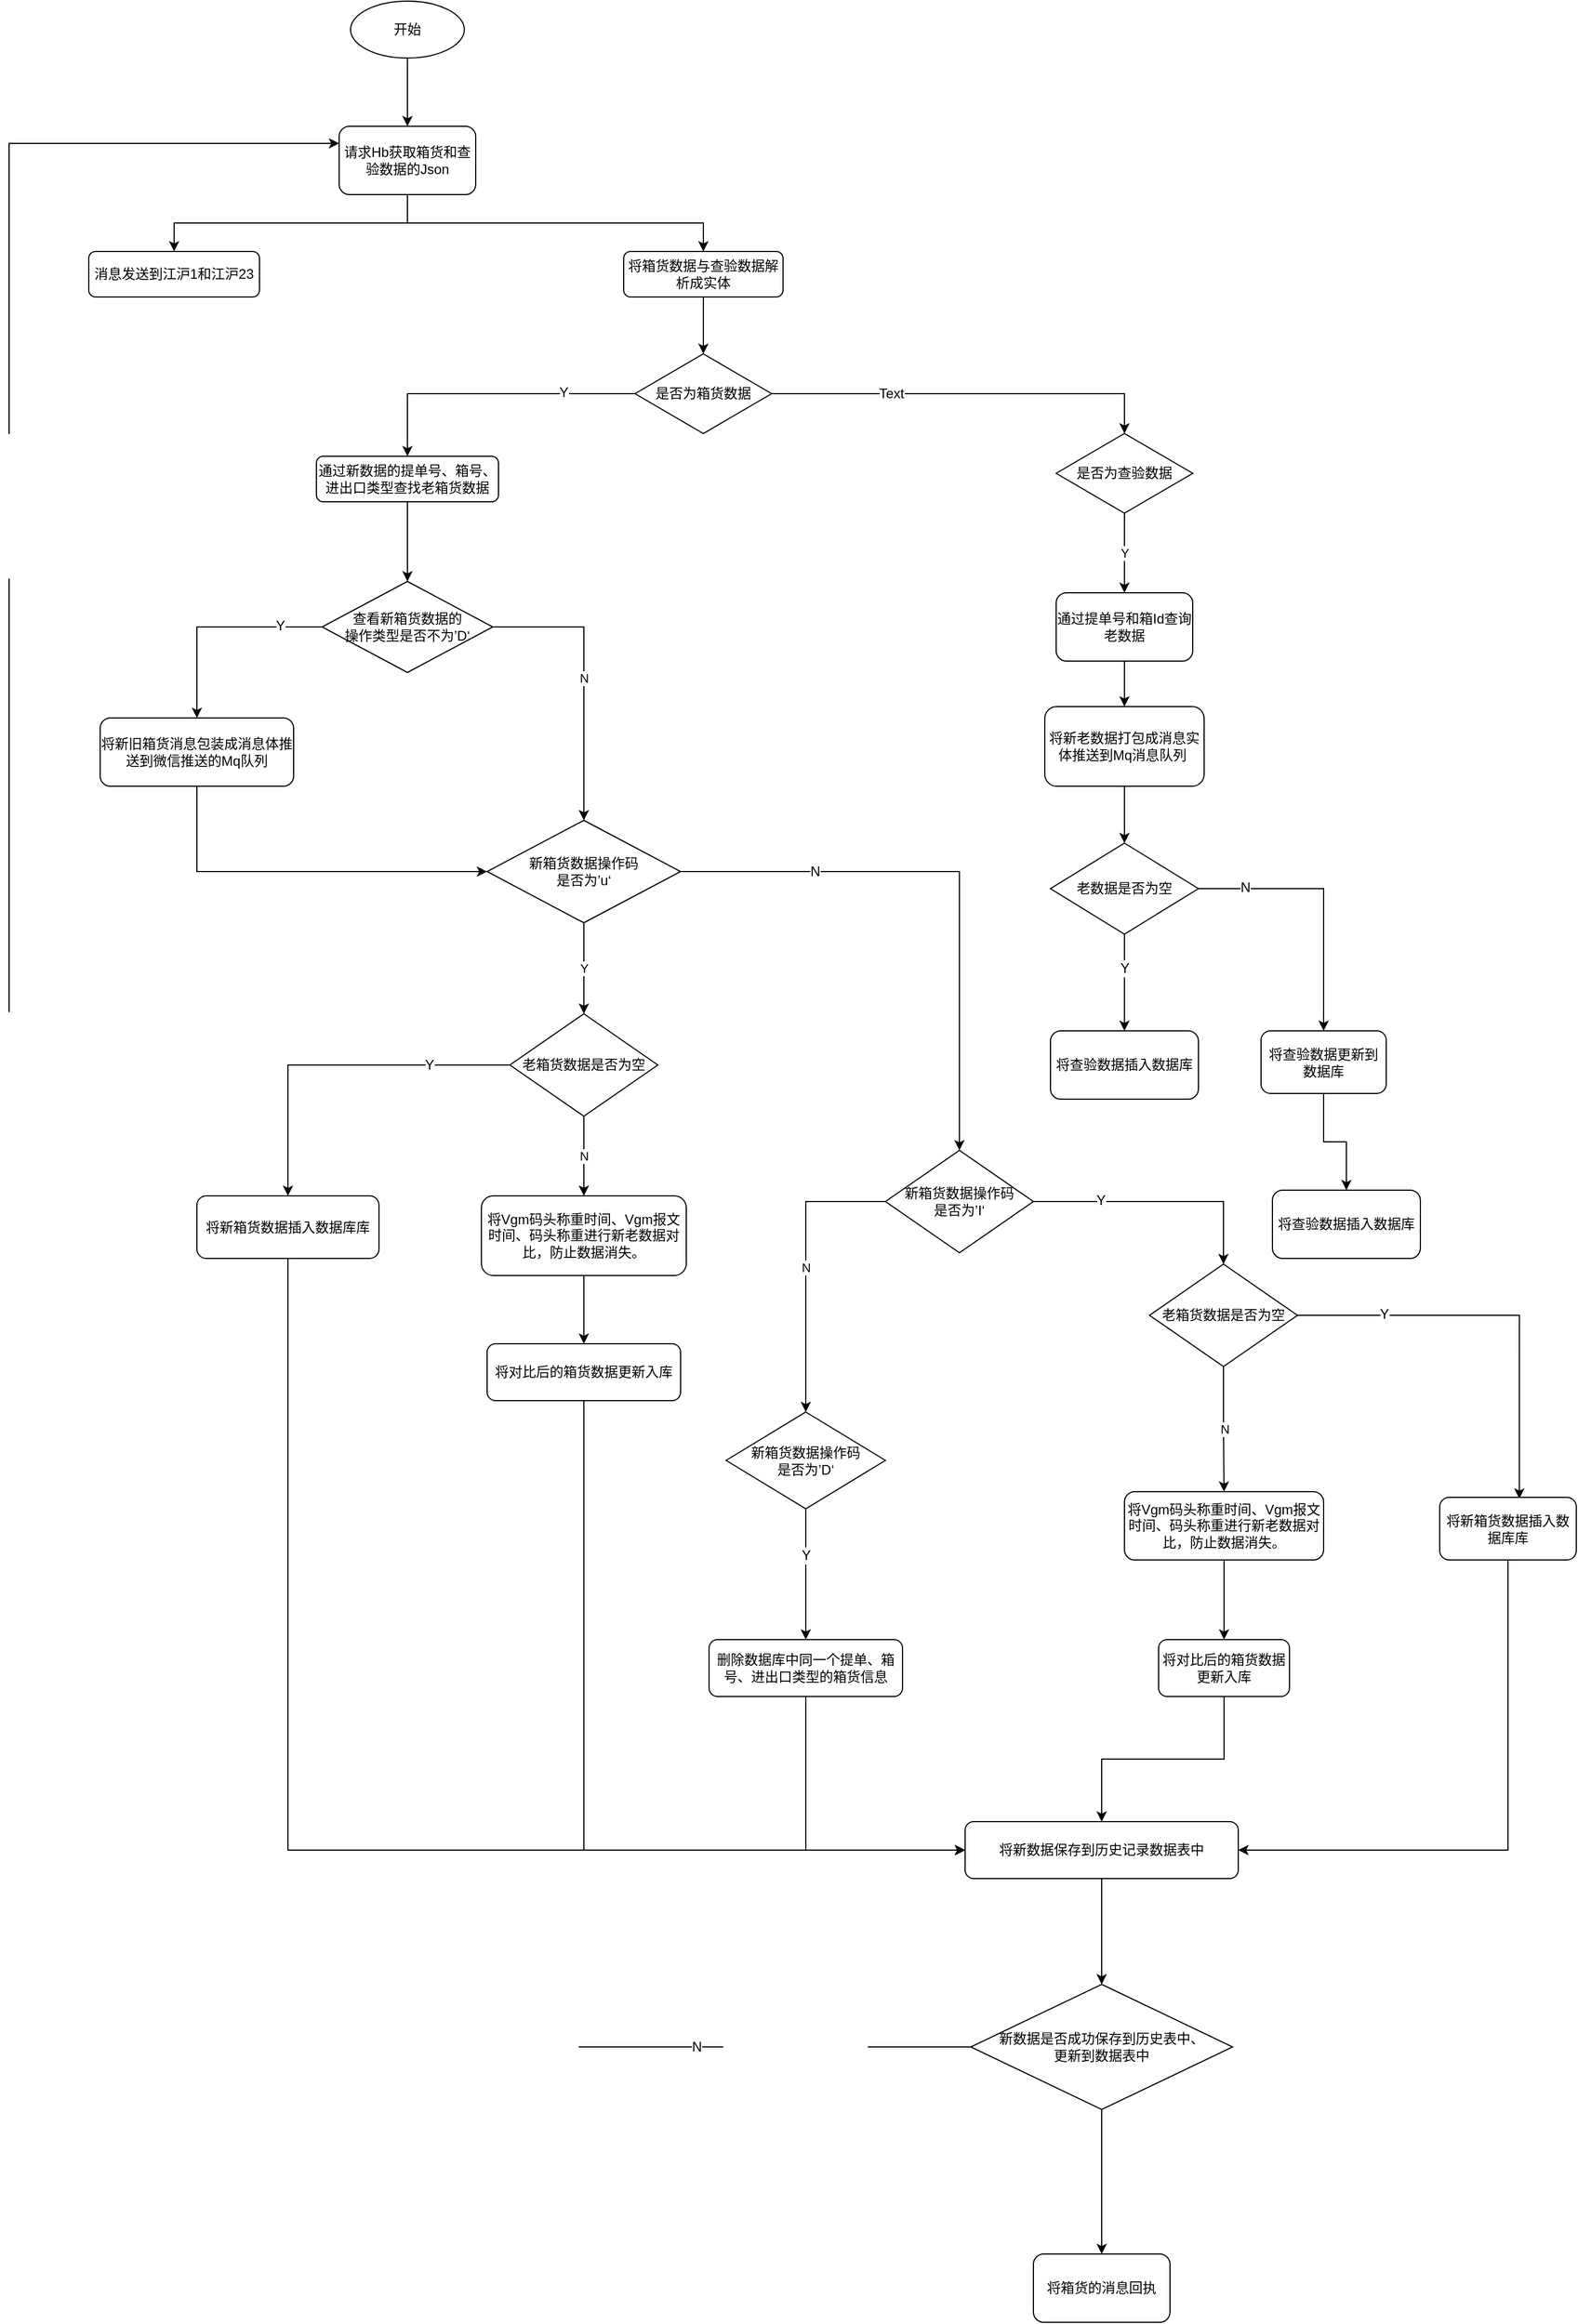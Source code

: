 <mxfile pages="1" version="11.2.5" type="github"><diagram id="jrFILok0wZWimRiEmI2U" name="第 1 页"><mxGraphModel dx="1406" dy="764" grid="1" gridSize="10" guides="1" tooltips="1" connect="1" arrows="1" fold="1" page="1" pageScale="1" pageWidth="827" pageHeight="1169" math="0" shadow="0"><root><mxCell id="0"/><mxCell id="1" parent="0"/><mxCell id="5g2ZR9MUWrWfk25_Vf9b-3" style="edgeStyle=orthogonalEdgeStyle;rounded=0;orthogonalLoop=1;jettySize=auto;html=1;exitX=0.5;exitY=1;exitDx=0;exitDy=0;entryX=0.5;entryY=0;entryDx=0;entryDy=0;" parent="1" source="5g2ZR9MUWrWfk25_Vf9b-1" target="5g2ZR9MUWrWfk25_Vf9b-2" edge="1"><mxGeometry relative="1" as="geometry"/></mxCell><mxCell id="5g2ZR9MUWrWfk25_Vf9b-1" value="开始" style="ellipse;whiteSpace=wrap;html=1;" parent="1" vertex="1"><mxGeometry x="330" y="10" width="100" height="50" as="geometry"/></mxCell><mxCell id="hijWo9An4agAYgo5W-x--2" style="edgeStyle=orthogonalEdgeStyle;rounded=0;orthogonalLoop=1;jettySize=auto;html=1;exitX=0.5;exitY=1;exitDx=0;exitDy=0;" edge="1" parent="1" source="5g2ZR9MUWrWfk25_Vf9b-2" target="hijWo9An4agAYgo5W-x--1"><mxGeometry relative="1" as="geometry"/></mxCell><mxCell id="hijWo9An4agAYgo5W-x--4" style="edgeStyle=orthogonalEdgeStyle;rounded=0;orthogonalLoop=1;jettySize=auto;html=1;exitX=0.5;exitY=1;exitDx=0;exitDy=0;entryX=0.5;entryY=0;entryDx=0;entryDy=0;" edge="1" parent="1" source="5g2ZR9MUWrWfk25_Vf9b-2" target="hijWo9An4agAYgo5W-x--3"><mxGeometry relative="1" as="geometry"/></mxCell><mxCell id="5g2ZR9MUWrWfk25_Vf9b-2" value="请求Hb获取箱货和查验数据的Json" style="rounded=1;whiteSpace=wrap;html=1;" parent="1" vertex="1"><mxGeometry x="320" y="120" width="120" height="60" as="geometry"/></mxCell><mxCell id="hijWo9An4agAYgo5W-x--1" value="消息发送到江沪1和江沪23" style="rounded=1;whiteSpace=wrap;html=1;" vertex="1" parent="1"><mxGeometry x="100" y="230" width="150" height="40" as="geometry"/></mxCell><mxCell id="hijWo9An4agAYgo5W-x--64" style="edgeStyle=orthogonalEdgeStyle;rounded=0;orthogonalLoop=1;jettySize=auto;html=1;exitX=0.5;exitY=1;exitDx=0;exitDy=0;entryX=0.5;entryY=0;entryDx=0;entryDy=0;" edge="1" parent="1" source="hijWo9An4agAYgo5W-x--3" target="hijWo9An4agAYgo5W-x--61"><mxGeometry relative="1" as="geometry"/></mxCell><mxCell id="hijWo9An4agAYgo5W-x--3" value="将箱货数据与查验数据解析成实体" style="rounded=1;whiteSpace=wrap;html=1;" vertex="1" parent="1"><mxGeometry x="570" y="230" width="140" height="40" as="geometry"/></mxCell><mxCell id="hijWo9An4agAYgo5W-x--9" style="edgeStyle=orthogonalEdgeStyle;rounded=0;orthogonalLoop=1;jettySize=auto;html=1;exitX=0.5;exitY=1;exitDx=0;exitDy=0;entryX=0.5;entryY=0;entryDx=0;entryDy=0;" edge="1" parent="1" source="hijWo9An4agAYgo5W-x--5" target="hijWo9An4agAYgo5W-x--8"><mxGeometry relative="1" as="geometry"/></mxCell><mxCell id="hijWo9An4agAYgo5W-x--5" value="通过新数据的提单号、箱号、进出口类型查找老箱货数据" style="rounded=1;whiteSpace=wrap;html=1;" vertex="1" parent="1"><mxGeometry x="300" y="410" width="160" height="40" as="geometry"/></mxCell><mxCell id="hijWo9An4agAYgo5W-x--23" style="edgeStyle=orthogonalEdgeStyle;rounded=0;orthogonalLoop=1;jettySize=auto;html=1;exitX=0.5;exitY=1;exitDx=0;exitDy=0;entryX=0;entryY=0.5;entryDx=0;entryDy=0;" edge="1" parent="1" source="hijWo9An4agAYgo5W-x--7" target="hijWo9An4agAYgo5W-x--21"><mxGeometry relative="1" as="geometry"/></mxCell><mxCell id="hijWo9An4agAYgo5W-x--7" value="将新旧箱货消息包装成消息体推送到微信推送的Mq队列" style="rounded=1;whiteSpace=wrap;html=1;" vertex="1" parent="1"><mxGeometry x="110" y="640" width="170" height="60" as="geometry"/></mxCell><mxCell id="hijWo9An4agAYgo5W-x--10" style="edgeStyle=orthogonalEdgeStyle;rounded=0;orthogonalLoop=1;jettySize=auto;html=1;exitX=0;exitY=0.5;exitDx=0;exitDy=0;entryX=0.5;entryY=0;entryDx=0;entryDy=0;" edge="1" parent="1" source="hijWo9An4agAYgo5W-x--8" target="hijWo9An4agAYgo5W-x--7"><mxGeometry relative="1" as="geometry"/></mxCell><mxCell id="hijWo9An4agAYgo5W-x--11" value="Y" style="text;html=1;resizable=0;points=[];align=center;verticalAlign=middle;labelBackgroundColor=#ffffff;" vertex="1" connectable="0" parent="hijWo9An4agAYgo5W-x--10"><mxGeometry x="-0.611" y="-1" relative="1" as="geometry"><mxPoint as="offset"/></mxGeometry></mxCell><mxCell id="hijWo9An4agAYgo5W-x--22" value="N" style="edgeStyle=orthogonalEdgeStyle;rounded=0;orthogonalLoop=1;jettySize=auto;html=1;exitX=1;exitY=0.5;exitDx=0;exitDy=0;" edge="1" parent="1" source="hijWo9An4agAYgo5W-x--8" target="hijWo9An4agAYgo5W-x--21"><mxGeometry relative="1" as="geometry"/></mxCell><mxCell id="hijWo9An4agAYgo5W-x--8" value="查看新箱货数据的&lt;br&gt;操作类型是否不为’D‘" style="rhombus;whiteSpace=wrap;html=1;" vertex="1" parent="1"><mxGeometry x="305" y="520" width="150" height="80" as="geometry"/></mxCell><mxCell id="hijWo9An4agAYgo5W-x--26" value="Y" style="edgeStyle=orthogonalEdgeStyle;rounded=0;orthogonalLoop=1;jettySize=auto;html=1;exitX=0.5;exitY=1;exitDx=0;exitDy=0;entryX=0.5;entryY=0;entryDx=0;entryDy=0;" edge="1" parent="1" source="hijWo9An4agAYgo5W-x--21" target="hijWo9An4agAYgo5W-x--25"><mxGeometry relative="1" as="geometry"/></mxCell><mxCell id="hijWo9An4agAYgo5W-x--28" style="edgeStyle=orthogonalEdgeStyle;rounded=0;orthogonalLoop=1;jettySize=auto;html=1;exitX=1;exitY=0.5;exitDx=0;exitDy=0;entryX=0.5;entryY=0;entryDx=0;entryDy=0;" edge="1" parent="1" source="hijWo9An4agAYgo5W-x--21" target="hijWo9An4agAYgo5W-x--27"><mxGeometry relative="1" as="geometry"/></mxCell><mxCell id="hijWo9An4agAYgo5W-x--30" value="N" style="text;html=1;resizable=0;points=[];align=center;verticalAlign=middle;labelBackgroundColor=#ffffff;" vertex="1" connectable="0" parent="hijWo9An4agAYgo5W-x--28"><mxGeometry x="-0.519" relative="1" as="geometry"><mxPoint as="offset"/></mxGeometry></mxCell><mxCell id="hijWo9An4agAYgo5W-x--21" value="新箱货数据操作码&lt;br&gt;是否为’u‘" style="rhombus;whiteSpace=wrap;html=1;" vertex="1" parent="1"><mxGeometry x="450" y="730" width="170" height="90" as="geometry"/></mxCell><mxCell id="hijWo9An4agAYgo5W-x--33" value="N" style="edgeStyle=orthogonalEdgeStyle;rounded=0;orthogonalLoop=1;jettySize=auto;html=1;exitX=0.5;exitY=1;exitDx=0;exitDy=0;" edge="1" parent="1" source="hijWo9An4agAYgo5W-x--25" target="hijWo9An4agAYgo5W-x--32"><mxGeometry relative="1" as="geometry"/></mxCell><mxCell id="hijWo9An4agAYgo5W-x--38" style="edgeStyle=orthogonalEdgeStyle;rounded=0;orthogonalLoop=1;jettySize=auto;html=1;exitX=0;exitY=0.5;exitDx=0;exitDy=0;entryX=0.5;entryY=0;entryDx=0;entryDy=0;" edge="1" parent="1" source="hijWo9An4agAYgo5W-x--25" target="hijWo9An4agAYgo5W-x--37"><mxGeometry relative="1" as="geometry"/></mxCell><mxCell id="hijWo9An4agAYgo5W-x--39" value="Y" style="text;html=1;resizable=0;points=[];align=center;verticalAlign=middle;labelBackgroundColor=#ffffff;" vertex="1" connectable="0" parent="hijWo9An4agAYgo5W-x--38"><mxGeometry x="-0.541" relative="1" as="geometry"><mxPoint as="offset"/></mxGeometry></mxCell><mxCell id="hijWo9An4agAYgo5W-x--25" value="老箱货数据是否为空" style="rhombus;whiteSpace=wrap;html=1;" vertex="1" parent="1"><mxGeometry x="470" y="900" width="130" height="90" as="geometry"/></mxCell><mxCell id="hijWo9An4agAYgo5W-x--49" style="edgeStyle=orthogonalEdgeStyle;rounded=0;orthogonalLoop=1;jettySize=auto;html=1;exitX=1;exitY=0.5;exitDx=0;exitDy=0;entryX=0.5;entryY=0;entryDx=0;entryDy=0;" edge="1" parent="1" source="hijWo9An4agAYgo5W-x--27" target="hijWo9An4agAYgo5W-x--43"><mxGeometry relative="1" as="geometry"/></mxCell><mxCell id="hijWo9An4agAYgo5W-x--50" value="Y" style="text;html=1;resizable=0;points=[];align=center;verticalAlign=middle;labelBackgroundColor=#ffffff;" vertex="1" connectable="0" parent="hijWo9An4agAYgo5W-x--49"><mxGeometry x="-0.474" y="1" relative="1" as="geometry"><mxPoint as="offset"/></mxGeometry></mxCell><mxCell id="hijWo9An4agAYgo5W-x--68" value="N" style="edgeStyle=orthogonalEdgeStyle;rounded=0;orthogonalLoop=1;jettySize=auto;html=1;exitX=0;exitY=0.5;exitDx=0;exitDy=0;entryX=0.5;entryY=0;entryDx=0;entryDy=0;" edge="1" parent="1" source="hijWo9An4agAYgo5W-x--27" target="hijWo9An4agAYgo5W-x--51"><mxGeometry relative="1" as="geometry"/></mxCell><mxCell id="hijWo9An4agAYgo5W-x--27" value="新箱货数据操作码&lt;br&gt;是否为’I‘" style="rhombus;whiteSpace=wrap;html=1;" vertex="1" parent="1"><mxGeometry x="800" y="1020" width="130" height="90" as="geometry"/></mxCell><mxCell id="hijWo9An4agAYgo5W-x--35" style="edgeStyle=orthogonalEdgeStyle;rounded=0;orthogonalLoop=1;jettySize=auto;html=1;exitX=0.5;exitY=1;exitDx=0;exitDy=0;entryX=0.5;entryY=0;entryDx=0;entryDy=0;" edge="1" parent="1" source="hijWo9An4agAYgo5W-x--32" target="hijWo9An4agAYgo5W-x--34"><mxGeometry relative="1" as="geometry"/></mxCell><mxCell id="hijWo9An4agAYgo5W-x--32" value="将Vgm码头称重时间、Vgm报文时间、码头称重进行新老数据对比，防止数据消失。" style="rounded=1;whiteSpace=wrap;html=1;" vertex="1" parent="1"><mxGeometry x="445" y="1060" width="180" height="70" as="geometry"/></mxCell><mxCell id="hijWo9An4agAYgo5W-x--71" style="edgeStyle=orthogonalEdgeStyle;rounded=0;orthogonalLoop=1;jettySize=auto;html=1;exitX=0.5;exitY=1;exitDx=0;exitDy=0;entryX=0;entryY=0.5;entryDx=0;entryDy=0;" edge="1" parent="1" source="hijWo9An4agAYgo5W-x--34" target="hijWo9An4agAYgo5W-x--69"><mxGeometry relative="1" as="geometry"/></mxCell><mxCell id="hijWo9An4agAYgo5W-x--34" value="将对比后的箱货数据更新入库" style="rounded=1;whiteSpace=wrap;html=1;" vertex="1" parent="1"><mxGeometry x="450" y="1190" width="170" height="50" as="geometry"/></mxCell><mxCell id="hijWo9An4agAYgo5W-x--70" style="edgeStyle=orthogonalEdgeStyle;rounded=0;orthogonalLoop=1;jettySize=auto;html=1;exitX=0.5;exitY=1;exitDx=0;exitDy=0;entryX=0;entryY=0.5;entryDx=0;entryDy=0;" edge="1" parent="1" source="hijWo9An4agAYgo5W-x--37" target="hijWo9An4agAYgo5W-x--69"><mxGeometry relative="1" as="geometry"/></mxCell><mxCell id="hijWo9An4agAYgo5W-x--37" value="将新箱货数据插入数据库库" style="rounded=1;whiteSpace=wrap;html=1;" vertex="1" parent="1"><mxGeometry x="195" y="1060" width="160" height="55" as="geometry"/></mxCell><mxCell id="hijWo9An4agAYgo5W-x--40" value="N" style="edgeStyle=orthogonalEdgeStyle;rounded=0;orthogonalLoop=1;jettySize=auto;html=1;exitX=0.5;exitY=1;exitDx=0;exitDy=0;" edge="1" parent="1" source="hijWo9An4agAYgo5W-x--43" target="hijWo9An4agAYgo5W-x--45"><mxGeometry relative="1" as="geometry"/></mxCell><mxCell id="hijWo9An4agAYgo5W-x--48" style="edgeStyle=orthogonalEdgeStyle;rounded=0;orthogonalLoop=1;jettySize=auto;html=1;exitX=1;exitY=0.5;exitDx=0;exitDy=0;entryX=0.583;entryY=0.02;entryDx=0;entryDy=0;entryPerimeter=0;" edge="1" parent="1" source="hijWo9An4agAYgo5W-x--43" target="hijWo9An4agAYgo5W-x--47"><mxGeometry relative="1" as="geometry"/></mxCell><mxCell id="hijWo9An4agAYgo5W-x--52" value="Y" style="text;html=1;resizable=0;points=[];align=center;verticalAlign=middle;labelBackgroundColor=#ffffff;" vertex="1" connectable="0" parent="hijWo9An4agAYgo5W-x--48"><mxGeometry x="-0.576" y="1" relative="1" as="geometry"><mxPoint as="offset"/></mxGeometry></mxCell><mxCell id="hijWo9An4agAYgo5W-x--43" value="老箱货数据是否为空" style="rhombus;whiteSpace=wrap;html=1;" vertex="1" parent="1"><mxGeometry x="1032" y="1120" width="130" height="90" as="geometry"/></mxCell><mxCell id="hijWo9An4agAYgo5W-x--44" style="edgeStyle=orthogonalEdgeStyle;rounded=0;orthogonalLoop=1;jettySize=auto;html=1;exitX=0.5;exitY=1;exitDx=0;exitDy=0;entryX=0.5;entryY=0;entryDx=0;entryDy=0;" edge="1" parent="1" source="hijWo9An4agAYgo5W-x--45" target="hijWo9An4agAYgo5W-x--46"><mxGeometry relative="1" as="geometry"/></mxCell><mxCell id="hijWo9An4agAYgo5W-x--45" value="将Vgm码头称重时间、Vgm报文时间、码头称重进行新老数据对比，防止数据消失。" style="rounded=1;whiteSpace=wrap;html=1;" vertex="1" parent="1"><mxGeometry x="1010" y="1320" width="175" height="60" as="geometry"/></mxCell><mxCell id="hijWo9An4agAYgo5W-x--73" style="edgeStyle=orthogonalEdgeStyle;rounded=0;orthogonalLoop=1;jettySize=auto;html=1;exitX=0.5;exitY=1;exitDx=0;exitDy=0;entryX=0.5;entryY=0;entryDx=0;entryDy=0;" edge="1" parent="1" source="hijWo9An4agAYgo5W-x--46" target="hijWo9An4agAYgo5W-x--69"><mxGeometry relative="1" as="geometry"/></mxCell><mxCell id="hijWo9An4agAYgo5W-x--46" value="将对比后的箱货数据更新入库" style="rounded=1;whiteSpace=wrap;html=1;" vertex="1" parent="1"><mxGeometry x="1040" y="1450" width="115" height="50" as="geometry"/></mxCell><mxCell id="hijWo9An4agAYgo5W-x--74" style="edgeStyle=orthogonalEdgeStyle;rounded=0;orthogonalLoop=1;jettySize=auto;html=1;exitX=0.5;exitY=1;exitDx=0;exitDy=0;entryX=1;entryY=0.5;entryDx=0;entryDy=0;" edge="1" parent="1" source="hijWo9An4agAYgo5W-x--47" target="hijWo9An4agAYgo5W-x--69"><mxGeometry relative="1" as="geometry"/></mxCell><mxCell id="hijWo9An4agAYgo5W-x--47" value="将新箱货数据插入数据库库" style="rounded=1;whiteSpace=wrap;html=1;" vertex="1" parent="1"><mxGeometry x="1287" y="1325" width="120" height="55" as="geometry"/></mxCell><mxCell id="hijWo9An4agAYgo5W-x--59" style="edgeStyle=orthogonalEdgeStyle;rounded=0;orthogonalLoop=1;jettySize=auto;html=1;exitX=0.5;exitY=1;exitDx=0;exitDy=0;entryX=0.5;entryY=0;entryDx=0;entryDy=0;" edge="1" parent="1" source="hijWo9An4agAYgo5W-x--51" target="hijWo9An4agAYgo5W-x--58"><mxGeometry relative="1" as="geometry"/></mxCell><mxCell id="hijWo9An4agAYgo5W-x--60" value="Y" style="text;html=1;resizable=0;points=[];align=center;verticalAlign=middle;labelBackgroundColor=#ffffff;" vertex="1" connectable="0" parent="hijWo9An4agAYgo5W-x--59"><mxGeometry x="-0.291" relative="1" as="geometry"><mxPoint as="offset"/></mxGeometry></mxCell><mxCell id="hijWo9An4agAYgo5W-x--51" value="新箱货数据操作码&lt;br&gt;是否为’D‘" style="rhombus;whiteSpace=wrap;html=1;" vertex="1" parent="1"><mxGeometry x="660" y="1250" width="140" height="85" as="geometry"/></mxCell><mxCell id="hijWo9An4agAYgo5W-x--72" style="edgeStyle=orthogonalEdgeStyle;rounded=0;orthogonalLoop=1;jettySize=auto;html=1;exitX=0.5;exitY=1;exitDx=0;exitDy=0;entryX=0;entryY=0.5;entryDx=0;entryDy=0;" edge="1" parent="1" source="hijWo9An4agAYgo5W-x--58" target="hijWo9An4agAYgo5W-x--69"><mxGeometry relative="1" as="geometry"/></mxCell><mxCell id="hijWo9An4agAYgo5W-x--58" value="删除数据库中同一个提单、箱号、进出口类型的箱货信息" style="rounded=1;whiteSpace=wrap;html=1;" vertex="1" parent="1"><mxGeometry x="645" y="1450" width="170" height="50" as="geometry"/></mxCell><mxCell id="hijWo9An4agAYgo5W-x--65" style="edgeStyle=orthogonalEdgeStyle;rounded=0;orthogonalLoop=1;jettySize=auto;html=1;exitX=0;exitY=0.5;exitDx=0;exitDy=0;entryX=0.5;entryY=0;entryDx=0;entryDy=0;" edge="1" parent="1" source="hijWo9An4agAYgo5W-x--61" target="hijWo9An4agAYgo5W-x--5"><mxGeometry relative="1" as="geometry"/></mxCell><mxCell id="hijWo9An4agAYgo5W-x--66" value="Y" style="text;html=1;resizable=0;points=[];align=center;verticalAlign=middle;labelBackgroundColor=#ffffff;" vertex="1" connectable="0" parent="hijWo9An4agAYgo5W-x--65"><mxGeometry x="-0.506" y="-1" relative="1" as="geometry"><mxPoint as="offset"/></mxGeometry></mxCell><mxCell id="hijWo9An4agAYgo5W-x--84" style="edgeStyle=orthogonalEdgeStyle;rounded=0;orthogonalLoop=1;jettySize=auto;html=1;exitX=1;exitY=0.5;exitDx=0;exitDy=0;entryX=0.5;entryY=0;entryDx=0;entryDy=0;" edge="1" parent="1" source="hijWo9An4agAYgo5W-x--61" target="hijWo9An4agAYgo5W-x--83"><mxGeometry relative="1" as="geometry"/></mxCell><mxCell id="hijWo9An4agAYgo5W-x--88" value="Text" style="text;html=1;resizable=0;points=[];align=center;verticalAlign=middle;labelBackgroundColor=#ffffff;" vertex="1" connectable="0" parent="hijWo9An4agAYgo5W-x--84"><mxGeometry x="-0.391" relative="1" as="geometry"><mxPoint as="offset"/></mxGeometry></mxCell><mxCell id="hijWo9An4agAYgo5W-x--61" value="是否为箱货数据" style="rhombus;whiteSpace=wrap;html=1;" vertex="1" parent="1"><mxGeometry x="580" y="320" width="120" height="70" as="geometry"/></mxCell><mxCell id="hijWo9An4agAYgo5W-x--76" style="edgeStyle=orthogonalEdgeStyle;rounded=0;orthogonalLoop=1;jettySize=auto;html=1;exitX=0.5;exitY=1;exitDx=0;exitDy=0;entryX=0.5;entryY=0;entryDx=0;entryDy=0;" edge="1" parent="1" source="hijWo9An4agAYgo5W-x--69" target="hijWo9An4agAYgo5W-x--75"><mxGeometry relative="1" as="geometry"/></mxCell><mxCell id="hijWo9An4agAYgo5W-x--69" value="将新数据保存到历史记录数据表中" style="rounded=1;whiteSpace=wrap;html=1;" vertex="1" parent="1"><mxGeometry x="870" y="1610" width="240" height="50" as="geometry"/></mxCell><mxCell id="hijWo9An4agAYgo5W-x--77" style="edgeStyle=orthogonalEdgeStyle;rounded=0;orthogonalLoop=1;jettySize=auto;html=1;exitX=0;exitY=0.5;exitDx=0;exitDy=0;entryX=0;entryY=0.25;entryDx=0;entryDy=0;" edge="1" parent="1" source="hijWo9An4agAYgo5W-x--75" target="5g2ZR9MUWrWfk25_Vf9b-2"><mxGeometry relative="1" as="geometry"><Array as="points"><mxPoint x="30" y="1808"/><mxPoint x="30" y="135"/></Array></mxGeometry></mxCell><mxCell id="hijWo9An4agAYgo5W-x--79" value="N" style="text;html=1;resizable=0;points=[];align=center;verticalAlign=middle;labelBackgroundColor=#ffffff;" vertex="1" connectable="0" parent="hijWo9An4agAYgo5W-x--77"><mxGeometry x="-0.828" relative="1" as="geometry"><mxPoint as="offset"/></mxGeometry></mxCell><mxCell id="hijWo9An4agAYgo5W-x--81" style="edgeStyle=orthogonalEdgeStyle;rounded=0;orthogonalLoop=1;jettySize=auto;html=1;exitX=0.5;exitY=1;exitDx=0;exitDy=0;entryX=0.5;entryY=0;entryDx=0;entryDy=0;" edge="1" parent="1" source="hijWo9An4agAYgo5W-x--75" target="hijWo9An4agAYgo5W-x--80"><mxGeometry relative="1" as="geometry"/></mxCell><mxCell id="hijWo9An4agAYgo5W-x--75" value="新数据是否成功保存到历史表中、&lt;br&gt;更新到数据表中" style="rhombus;whiteSpace=wrap;html=1;" vertex="1" parent="1"><mxGeometry x="875" y="1753" width="230" height="110" as="geometry"/></mxCell><mxCell id="hijWo9An4agAYgo5W-x--80" value="将箱货的消息回执" style="rounded=1;whiteSpace=wrap;html=1;" vertex="1" parent="1"><mxGeometry x="930" y="1990" width="120" height="60" as="geometry"/></mxCell><mxCell id="hijWo9An4agAYgo5W-x--87" value="Y" style="edgeStyle=orthogonalEdgeStyle;rounded=0;orthogonalLoop=1;jettySize=auto;html=1;exitX=0.5;exitY=1;exitDx=0;exitDy=0;entryX=0.5;entryY=0;entryDx=0;entryDy=0;" edge="1" parent="1" source="hijWo9An4agAYgo5W-x--83" target="hijWo9An4agAYgo5W-x--86"><mxGeometry relative="1" as="geometry"/></mxCell><mxCell id="hijWo9An4agAYgo5W-x--83" value="是否为查验数据" style="rhombus;whiteSpace=wrap;html=1;" vertex="1" parent="1"><mxGeometry x="950" y="390" width="120" height="70" as="geometry"/></mxCell><mxCell id="hijWo9An4agAYgo5W-x--92" style="edgeStyle=orthogonalEdgeStyle;rounded=0;orthogonalLoop=1;jettySize=auto;html=1;exitX=0.5;exitY=1;exitDx=0;exitDy=0;" edge="1" parent="1" source="hijWo9An4agAYgo5W-x--86" target="hijWo9An4agAYgo5W-x--91"><mxGeometry relative="1" as="geometry"/></mxCell><mxCell id="hijWo9An4agAYgo5W-x--86" value="通过提单号和箱Id查询老数据" style="rounded=1;whiteSpace=wrap;html=1;" vertex="1" parent="1"><mxGeometry x="950" y="530" width="120" height="60" as="geometry"/></mxCell><mxCell id="hijWo9An4agAYgo5W-x--94" style="edgeStyle=orthogonalEdgeStyle;rounded=0;orthogonalLoop=1;jettySize=auto;html=1;exitX=0.5;exitY=1;exitDx=0;exitDy=0;entryX=0.5;entryY=0;entryDx=0;entryDy=0;" edge="1" parent="1" source="hijWo9An4agAYgo5W-x--91" target="hijWo9An4agAYgo5W-x--93"><mxGeometry relative="1" as="geometry"/></mxCell><mxCell id="hijWo9An4agAYgo5W-x--91" value="将新老数据打包成消息实体推送到Mq消息队列&amp;nbsp;" style="rounded=1;whiteSpace=wrap;html=1;" vertex="1" parent="1"><mxGeometry x="940" y="630" width="140" height="70" as="geometry"/></mxCell><mxCell id="hijWo9An4agAYgo5W-x--97" style="edgeStyle=orthogonalEdgeStyle;rounded=0;orthogonalLoop=1;jettySize=auto;html=1;exitX=0.5;exitY=1;exitDx=0;exitDy=0;entryX=0.5;entryY=0;entryDx=0;entryDy=0;" edge="1" parent="1" source="hijWo9An4agAYgo5W-x--93" target="hijWo9An4agAYgo5W-x--96"><mxGeometry relative="1" as="geometry"/></mxCell><mxCell id="hijWo9An4agAYgo5W-x--100" value="Y" style="text;html=1;resizable=0;points=[];align=center;verticalAlign=middle;labelBackgroundColor=#ffffff;" vertex="1" connectable="0" parent="hijWo9An4agAYgo5W-x--97"><mxGeometry x="-0.3" relative="1" as="geometry"><mxPoint as="offset"/></mxGeometry></mxCell><mxCell id="hijWo9An4agAYgo5W-x--105" style="edgeStyle=orthogonalEdgeStyle;rounded=0;orthogonalLoop=1;jettySize=auto;html=1;exitX=1;exitY=0.5;exitDx=0;exitDy=0;entryX=0.5;entryY=0;entryDx=0;entryDy=0;" edge="1" parent="1" source="hijWo9An4agAYgo5W-x--93" target="hijWo9An4agAYgo5W-x--102"><mxGeometry relative="1" as="geometry"/></mxCell><mxCell id="hijWo9An4agAYgo5W-x--106" value="N" style="text;html=1;resizable=0;points=[];align=center;verticalAlign=middle;labelBackgroundColor=#ffffff;" vertex="1" connectable="0" parent="hijWo9An4agAYgo5W-x--105"><mxGeometry x="-0.651" y="1" relative="1" as="geometry"><mxPoint as="offset"/></mxGeometry></mxCell><mxCell id="hijWo9An4agAYgo5W-x--93" value="老数据是否为空" style="rhombus;whiteSpace=wrap;html=1;" vertex="1" parent="1"><mxGeometry x="945" y="750" width="130" height="80" as="geometry"/></mxCell><mxCell id="hijWo9An4agAYgo5W-x--96" value="将查验数据插入数据库" style="rounded=1;whiteSpace=wrap;html=1;" vertex="1" parent="1"><mxGeometry x="945" y="915" width="130" height="60" as="geometry"/></mxCell><mxCell id="hijWo9An4agAYgo5W-x--98" style="edgeStyle=orthogonalEdgeStyle;rounded=0;orthogonalLoop=1;jettySize=auto;html=1;exitX=0.5;exitY=1;exitDx=0;exitDy=0;" edge="1" parent="1" source="hijWo9An4agAYgo5W-x--93" target="hijWo9An4agAYgo5W-x--93"><mxGeometry relative="1" as="geometry"/></mxCell><mxCell id="hijWo9An4agAYgo5W-x--104" value="" style="edgeStyle=orthogonalEdgeStyle;rounded=0;orthogonalLoop=1;jettySize=auto;html=1;" edge="1" parent="1" source="hijWo9An4agAYgo5W-x--102" target="hijWo9An4agAYgo5W-x--103"><mxGeometry relative="1" as="geometry"/></mxCell><mxCell id="hijWo9An4agAYgo5W-x--102" value="将查验数据更新到&lt;br&gt;数据库" style="rounded=1;whiteSpace=wrap;html=1;" vertex="1" parent="1"><mxGeometry x="1130" y="915" width="110" height="55" as="geometry"/></mxCell><mxCell id="hijWo9An4agAYgo5W-x--103" value="将查验数据插入数据库" style="rounded=1;whiteSpace=wrap;html=1;" vertex="1" parent="1"><mxGeometry x="1140" y="1055" width="130" height="60" as="geometry"/></mxCell></root></mxGraphModel></diagram></mxfile>
